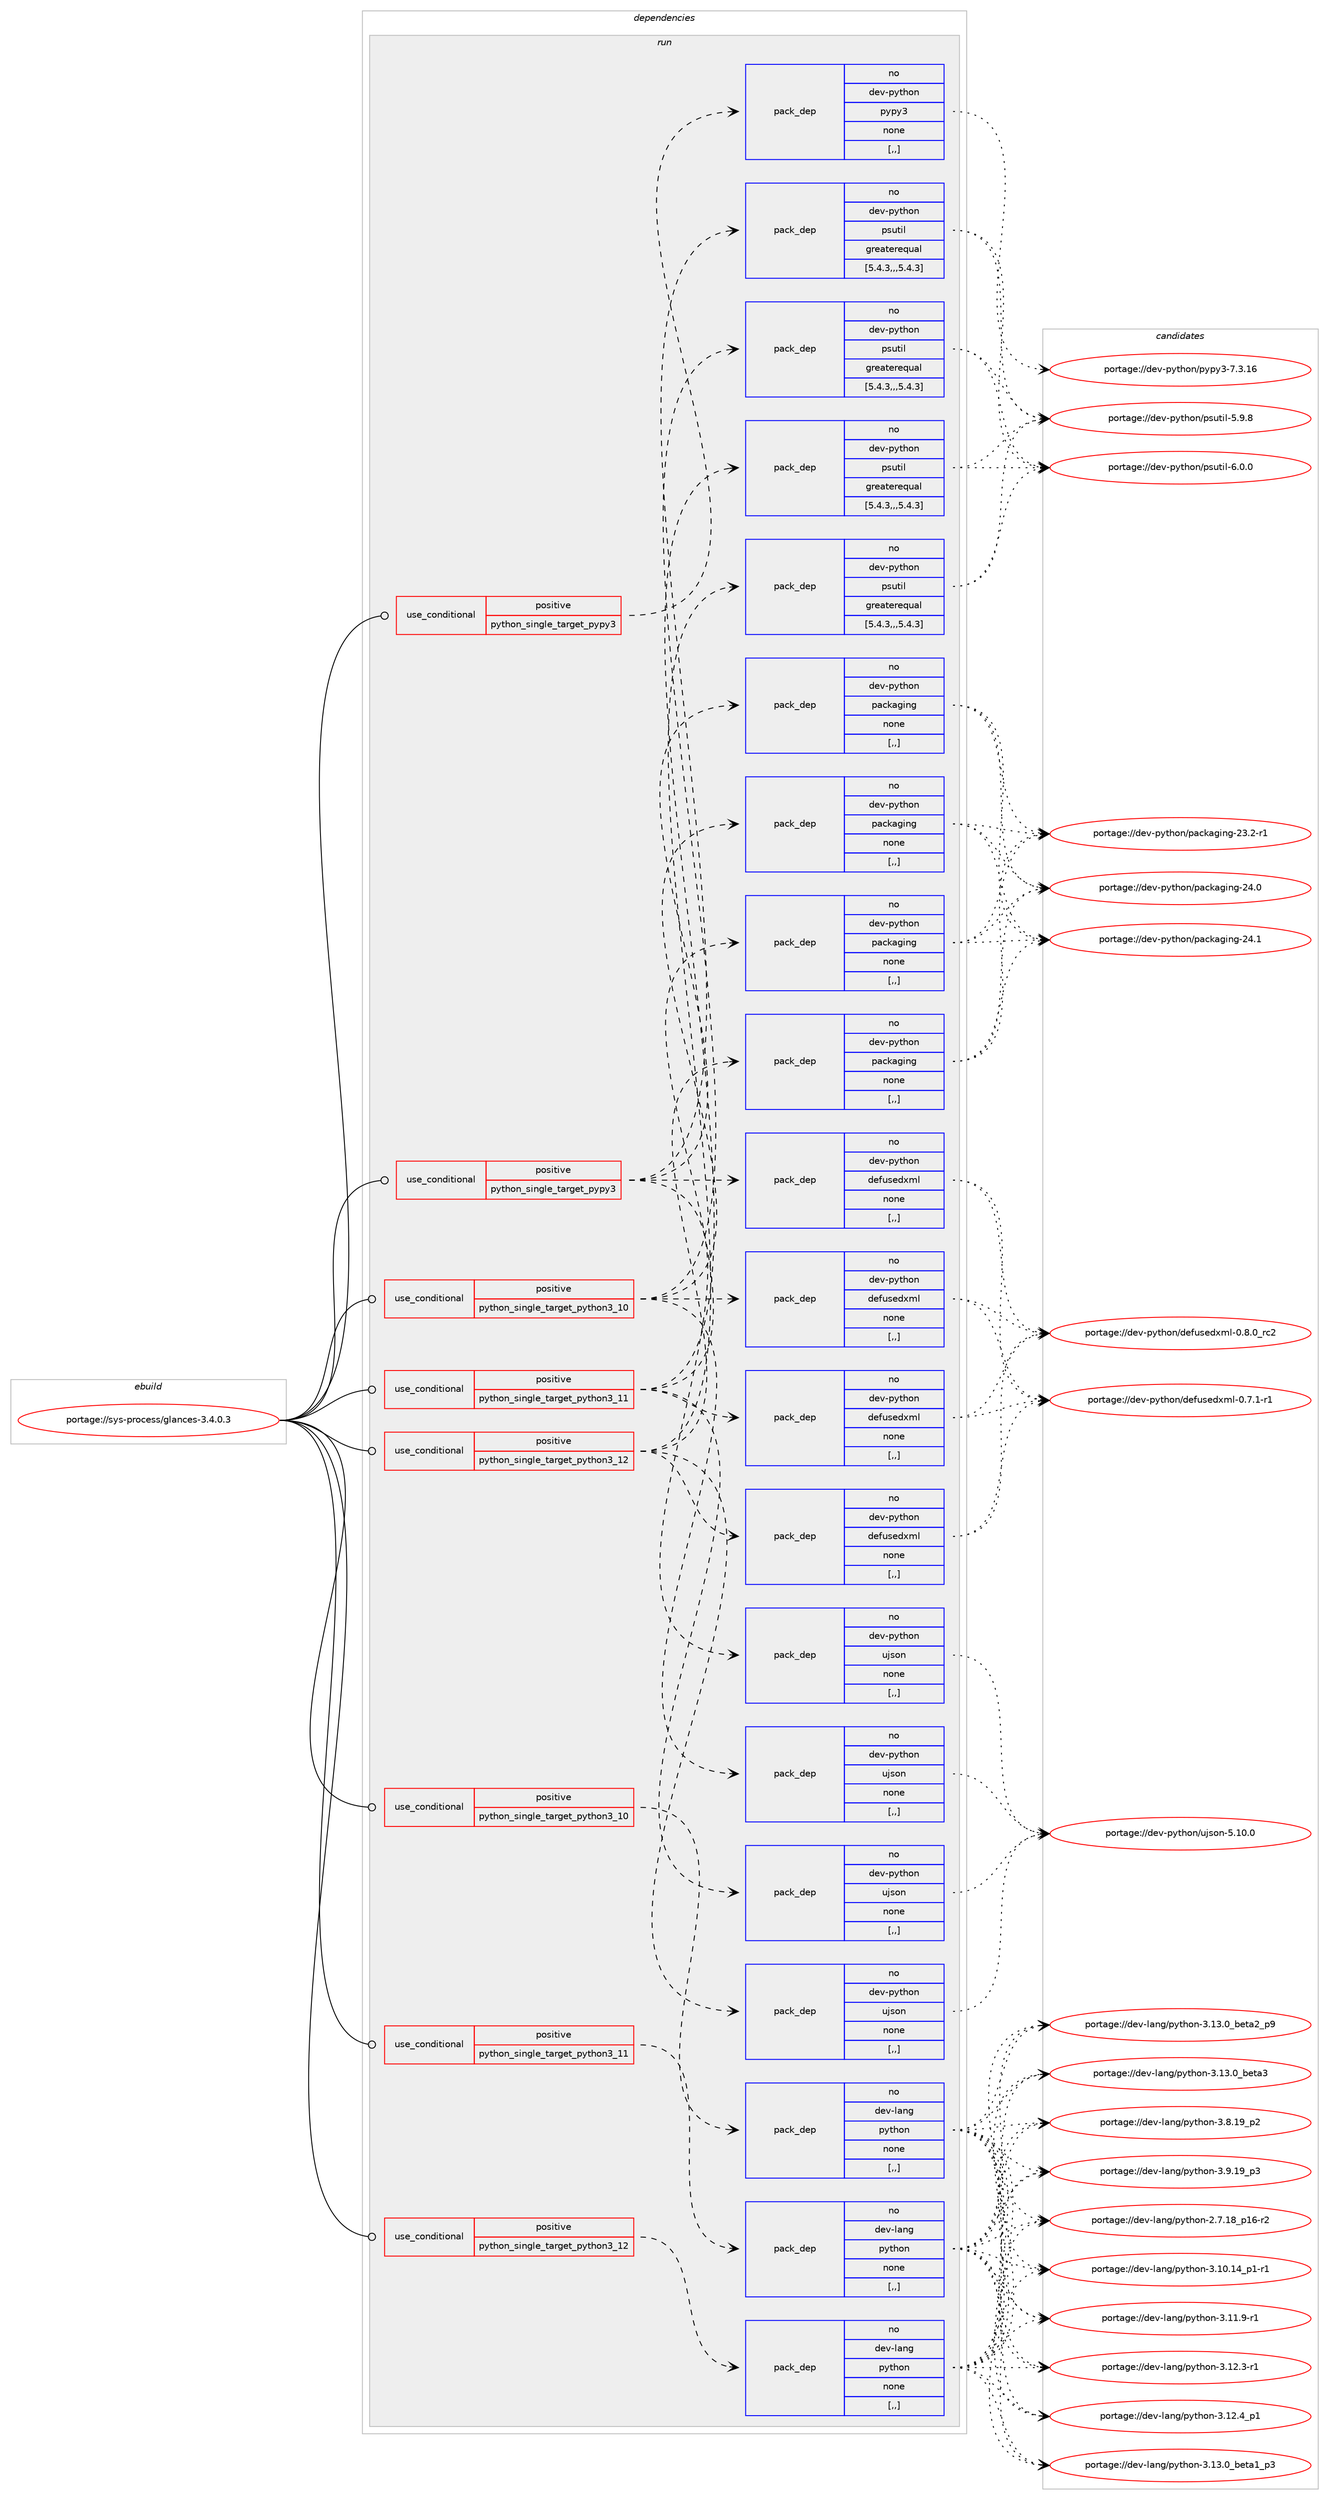 digraph prolog {

# *************
# Graph options
# *************

newrank=true;
concentrate=true;
compound=true;
graph [rankdir=LR,fontname=Helvetica,fontsize=10,ranksep=1.5];#, ranksep=2.5, nodesep=0.2];
edge  [arrowhead=vee];
node  [fontname=Helvetica,fontsize=10];

# **********
# The ebuild
# **********

subgraph cluster_leftcol {
color=gray;
rank=same;
label=<<i>ebuild</i>>;
id [label="portage://sys-process/glances-3.4.0.3", color=red, width=4, href="../sys-process/glances-3.4.0.3.svg"];
}

# ****************
# The dependencies
# ****************

subgraph cluster_midcol {
color=gray;
label=<<i>dependencies</i>>;
subgraph cluster_compile {
fillcolor="#eeeeee";
style=filled;
label=<<i>compile</i>>;
}
subgraph cluster_compileandrun {
fillcolor="#eeeeee";
style=filled;
label=<<i>compile and run</i>>;
}
subgraph cluster_run {
fillcolor="#eeeeee";
style=filled;
label=<<i>run</i>>;
subgraph cond115683 {
dependency433531 [label=<<TABLE BORDER="0" CELLBORDER="1" CELLSPACING="0" CELLPADDING="4"><TR><TD ROWSPAN="3" CELLPADDING="10">use_conditional</TD></TR><TR><TD>positive</TD></TR><TR><TD>python_single_target_pypy3</TD></TR></TABLE>>, shape=none, color=red];
subgraph pack314913 {
dependency433532 [label=<<TABLE BORDER="0" CELLBORDER="1" CELLSPACING="0" CELLPADDING="4" WIDTH="220"><TR><TD ROWSPAN="6" CELLPADDING="30">pack_dep</TD></TR><TR><TD WIDTH="110">no</TD></TR><TR><TD>dev-python</TD></TR><TR><TD>defusedxml</TD></TR><TR><TD>none</TD></TR><TR><TD>[,,]</TD></TR></TABLE>>, shape=none, color=blue];
}
dependency433531:e -> dependency433532:w [weight=20,style="dashed",arrowhead="vee"];
subgraph pack314914 {
dependency433533 [label=<<TABLE BORDER="0" CELLBORDER="1" CELLSPACING="0" CELLPADDING="4" WIDTH="220"><TR><TD ROWSPAN="6" CELLPADDING="30">pack_dep</TD></TR><TR><TD WIDTH="110">no</TD></TR><TR><TD>dev-python</TD></TR><TR><TD>packaging</TD></TR><TR><TD>none</TD></TR><TR><TD>[,,]</TD></TR></TABLE>>, shape=none, color=blue];
}
dependency433531:e -> dependency433533:w [weight=20,style="dashed",arrowhead="vee"];
subgraph pack314915 {
dependency433534 [label=<<TABLE BORDER="0" CELLBORDER="1" CELLSPACING="0" CELLPADDING="4" WIDTH="220"><TR><TD ROWSPAN="6" CELLPADDING="30">pack_dep</TD></TR><TR><TD WIDTH="110">no</TD></TR><TR><TD>dev-python</TD></TR><TR><TD>psutil</TD></TR><TR><TD>greaterequal</TD></TR><TR><TD>[5.4.3,,,5.4.3]</TD></TR></TABLE>>, shape=none, color=blue];
}
dependency433531:e -> dependency433534:w [weight=20,style="dashed",arrowhead="vee"];
subgraph pack314916 {
dependency433535 [label=<<TABLE BORDER="0" CELLBORDER="1" CELLSPACING="0" CELLPADDING="4" WIDTH="220"><TR><TD ROWSPAN="6" CELLPADDING="30">pack_dep</TD></TR><TR><TD WIDTH="110">no</TD></TR><TR><TD>dev-python</TD></TR><TR><TD>ujson</TD></TR><TR><TD>none</TD></TR><TR><TD>[,,]</TD></TR></TABLE>>, shape=none, color=blue];
}
dependency433531:e -> dependency433535:w [weight=20,style="dashed",arrowhead="vee"];
}
id:e -> dependency433531:w [weight=20,style="solid",arrowhead="odot"];
subgraph cond115684 {
dependency433536 [label=<<TABLE BORDER="0" CELLBORDER="1" CELLSPACING="0" CELLPADDING="4"><TR><TD ROWSPAN="3" CELLPADDING="10">use_conditional</TD></TR><TR><TD>positive</TD></TR><TR><TD>python_single_target_pypy3</TD></TR></TABLE>>, shape=none, color=red];
subgraph pack314917 {
dependency433537 [label=<<TABLE BORDER="0" CELLBORDER="1" CELLSPACING="0" CELLPADDING="4" WIDTH="220"><TR><TD ROWSPAN="6" CELLPADDING="30">pack_dep</TD></TR><TR><TD WIDTH="110">no</TD></TR><TR><TD>dev-python</TD></TR><TR><TD>pypy3</TD></TR><TR><TD>none</TD></TR><TR><TD>[,,]</TD></TR></TABLE>>, shape=none, color=blue];
}
dependency433536:e -> dependency433537:w [weight=20,style="dashed",arrowhead="vee"];
}
id:e -> dependency433536:w [weight=20,style="solid",arrowhead="odot"];
subgraph cond115685 {
dependency433538 [label=<<TABLE BORDER="0" CELLBORDER="1" CELLSPACING="0" CELLPADDING="4"><TR><TD ROWSPAN="3" CELLPADDING="10">use_conditional</TD></TR><TR><TD>positive</TD></TR><TR><TD>python_single_target_python3_10</TD></TR></TABLE>>, shape=none, color=red];
subgraph pack314918 {
dependency433539 [label=<<TABLE BORDER="0" CELLBORDER="1" CELLSPACING="0" CELLPADDING="4" WIDTH="220"><TR><TD ROWSPAN="6" CELLPADDING="30">pack_dep</TD></TR><TR><TD WIDTH="110">no</TD></TR><TR><TD>dev-lang</TD></TR><TR><TD>python</TD></TR><TR><TD>none</TD></TR><TR><TD>[,,]</TD></TR></TABLE>>, shape=none, color=blue];
}
dependency433538:e -> dependency433539:w [weight=20,style="dashed",arrowhead="vee"];
}
id:e -> dependency433538:w [weight=20,style="solid",arrowhead="odot"];
subgraph cond115686 {
dependency433540 [label=<<TABLE BORDER="0" CELLBORDER="1" CELLSPACING="0" CELLPADDING="4"><TR><TD ROWSPAN="3" CELLPADDING="10">use_conditional</TD></TR><TR><TD>positive</TD></TR><TR><TD>python_single_target_python3_10</TD></TR></TABLE>>, shape=none, color=red];
subgraph pack314919 {
dependency433541 [label=<<TABLE BORDER="0" CELLBORDER="1" CELLSPACING="0" CELLPADDING="4" WIDTH="220"><TR><TD ROWSPAN="6" CELLPADDING="30">pack_dep</TD></TR><TR><TD WIDTH="110">no</TD></TR><TR><TD>dev-python</TD></TR><TR><TD>defusedxml</TD></TR><TR><TD>none</TD></TR><TR><TD>[,,]</TD></TR></TABLE>>, shape=none, color=blue];
}
dependency433540:e -> dependency433541:w [weight=20,style="dashed",arrowhead="vee"];
subgraph pack314920 {
dependency433542 [label=<<TABLE BORDER="0" CELLBORDER="1" CELLSPACING="0" CELLPADDING="4" WIDTH="220"><TR><TD ROWSPAN="6" CELLPADDING="30">pack_dep</TD></TR><TR><TD WIDTH="110">no</TD></TR><TR><TD>dev-python</TD></TR><TR><TD>packaging</TD></TR><TR><TD>none</TD></TR><TR><TD>[,,]</TD></TR></TABLE>>, shape=none, color=blue];
}
dependency433540:e -> dependency433542:w [weight=20,style="dashed",arrowhead="vee"];
subgraph pack314921 {
dependency433543 [label=<<TABLE BORDER="0" CELLBORDER="1" CELLSPACING="0" CELLPADDING="4" WIDTH="220"><TR><TD ROWSPAN="6" CELLPADDING="30">pack_dep</TD></TR><TR><TD WIDTH="110">no</TD></TR><TR><TD>dev-python</TD></TR><TR><TD>psutil</TD></TR><TR><TD>greaterequal</TD></TR><TR><TD>[5.4.3,,,5.4.3]</TD></TR></TABLE>>, shape=none, color=blue];
}
dependency433540:e -> dependency433543:w [weight=20,style="dashed",arrowhead="vee"];
subgraph pack314922 {
dependency433544 [label=<<TABLE BORDER="0" CELLBORDER="1" CELLSPACING="0" CELLPADDING="4" WIDTH="220"><TR><TD ROWSPAN="6" CELLPADDING="30">pack_dep</TD></TR><TR><TD WIDTH="110">no</TD></TR><TR><TD>dev-python</TD></TR><TR><TD>ujson</TD></TR><TR><TD>none</TD></TR><TR><TD>[,,]</TD></TR></TABLE>>, shape=none, color=blue];
}
dependency433540:e -> dependency433544:w [weight=20,style="dashed",arrowhead="vee"];
}
id:e -> dependency433540:w [weight=20,style="solid",arrowhead="odot"];
subgraph cond115687 {
dependency433545 [label=<<TABLE BORDER="0" CELLBORDER="1" CELLSPACING="0" CELLPADDING="4"><TR><TD ROWSPAN="3" CELLPADDING="10">use_conditional</TD></TR><TR><TD>positive</TD></TR><TR><TD>python_single_target_python3_11</TD></TR></TABLE>>, shape=none, color=red];
subgraph pack314923 {
dependency433546 [label=<<TABLE BORDER="0" CELLBORDER="1" CELLSPACING="0" CELLPADDING="4" WIDTH="220"><TR><TD ROWSPAN="6" CELLPADDING="30">pack_dep</TD></TR><TR><TD WIDTH="110">no</TD></TR><TR><TD>dev-lang</TD></TR><TR><TD>python</TD></TR><TR><TD>none</TD></TR><TR><TD>[,,]</TD></TR></TABLE>>, shape=none, color=blue];
}
dependency433545:e -> dependency433546:w [weight=20,style="dashed",arrowhead="vee"];
}
id:e -> dependency433545:w [weight=20,style="solid",arrowhead="odot"];
subgraph cond115688 {
dependency433547 [label=<<TABLE BORDER="0" CELLBORDER="1" CELLSPACING="0" CELLPADDING="4"><TR><TD ROWSPAN="3" CELLPADDING="10">use_conditional</TD></TR><TR><TD>positive</TD></TR><TR><TD>python_single_target_python3_11</TD></TR></TABLE>>, shape=none, color=red];
subgraph pack314924 {
dependency433548 [label=<<TABLE BORDER="0" CELLBORDER="1" CELLSPACING="0" CELLPADDING="4" WIDTH="220"><TR><TD ROWSPAN="6" CELLPADDING="30">pack_dep</TD></TR><TR><TD WIDTH="110">no</TD></TR><TR><TD>dev-python</TD></TR><TR><TD>defusedxml</TD></TR><TR><TD>none</TD></TR><TR><TD>[,,]</TD></TR></TABLE>>, shape=none, color=blue];
}
dependency433547:e -> dependency433548:w [weight=20,style="dashed",arrowhead="vee"];
subgraph pack314925 {
dependency433549 [label=<<TABLE BORDER="0" CELLBORDER="1" CELLSPACING="0" CELLPADDING="4" WIDTH="220"><TR><TD ROWSPAN="6" CELLPADDING="30">pack_dep</TD></TR><TR><TD WIDTH="110">no</TD></TR><TR><TD>dev-python</TD></TR><TR><TD>packaging</TD></TR><TR><TD>none</TD></TR><TR><TD>[,,]</TD></TR></TABLE>>, shape=none, color=blue];
}
dependency433547:e -> dependency433549:w [weight=20,style="dashed",arrowhead="vee"];
subgraph pack314926 {
dependency433550 [label=<<TABLE BORDER="0" CELLBORDER="1" CELLSPACING="0" CELLPADDING="4" WIDTH="220"><TR><TD ROWSPAN="6" CELLPADDING="30">pack_dep</TD></TR><TR><TD WIDTH="110">no</TD></TR><TR><TD>dev-python</TD></TR><TR><TD>psutil</TD></TR><TR><TD>greaterequal</TD></TR><TR><TD>[5.4.3,,,5.4.3]</TD></TR></TABLE>>, shape=none, color=blue];
}
dependency433547:e -> dependency433550:w [weight=20,style="dashed",arrowhead="vee"];
subgraph pack314927 {
dependency433551 [label=<<TABLE BORDER="0" CELLBORDER="1" CELLSPACING="0" CELLPADDING="4" WIDTH="220"><TR><TD ROWSPAN="6" CELLPADDING="30">pack_dep</TD></TR><TR><TD WIDTH="110">no</TD></TR><TR><TD>dev-python</TD></TR><TR><TD>ujson</TD></TR><TR><TD>none</TD></TR><TR><TD>[,,]</TD></TR></TABLE>>, shape=none, color=blue];
}
dependency433547:e -> dependency433551:w [weight=20,style="dashed",arrowhead="vee"];
}
id:e -> dependency433547:w [weight=20,style="solid",arrowhead="odot"];
subgraph cond115689 {
dependency433552 [label=<<TABLE BORDER="0" CELLBORDER="1" CELLSPACING="0" CELLPADDING="4"><TR><TD ROWSPAN="3" CELLPADDING="10">use_conditional</TD></TR><TR><TD>positive</TD></TR><TR><TD>python_single_target_python3_12</TD></TR></TABLE>>, shape=none, color=red];
subgraph pack314928 {
dependency433553 [label=<<TABLE BORDER="0" CELLBORDER="1" CELLSPACING="0" CELLPADDING="4" WIDTH="220"><TR><TD ROWSPAN="6" CELLPADDING="30">pack_dep</TD></TR><TR><TD WIDTH="110">no</TD></TR><TR><TD>dev-lang</TD></TR><TR><TD>python</TD></TR><TR><TD>none</TD></TR><TR><TD>[,,]</TD></TR></TABLE>>, shape=none, color=blue];
}
dependency433552:e -> dependency433553:w [weight=20,style="dashed",arrowhead="vee"];
}
id:e -> dependency433552:w [weight=20,style="solid",arrowhead="odot"];
subgraph cond115690 {
dependency433554 [label=<<TABLE BORDER="0" CELLBORDER="1" CELLSPACING="0" CELLPADDING="4"><TR><TD ROWSPAN="3" CELLPADDING="10">use_conditional</TD></TR><TR><TD>positive</TD></TR><TR><TD>python_single_target_python3_12</TD></TR></TABLE>>, shape=none, color=red];
subgraph pack314929 {
dependency433555 [label=<<TABLE BORDER="0" CELLBORDER="1" CELLSPACING="0" CELLPADDING="4" WIDTH="220"><TR><TD ROWSPAN="6" CELLPADDING="30">pack_dep</TD></TR><TR><TD WIDTH="110">no</TD></TR><TR><TD>dev-python</TD></TR><TR><TD>defusedxml</TD></TR><TR><TD>none</TD></TR><TR><TD>[,,]</TD></TR></TABLE>>, shape=none, color=blue];
}
dependency433554:e -> dependency433555:w [weight=20,style="dashed",arrowhead="vee"];
subgraph pack314930 {
dependency433556 [label=<<TABLE BORDER="0" CELLBORDER="1" CELLSPACING="0" CELLPADDING="4" WIDTH="220"><TR><TD ROWSPAN="6" CELLPADDING="30">pack_dep</TD></TR><TR><TD WIDTH="110">no</TD></TR><TR><TD>dev-python</TD></TR><TR><TD>packaging</TD></TR><TR><TD>none</TD></TR><TR><TD>[,,]</TD></TR></TABLE>>, shape=none, color=blue];
}
dependency433554:e -> dependency433556:w [weight=20,style="dashed",arrowhead="vee"];
subgraph pack314931 {
dependency433557 [label=<<TABLE BORDER="0" CELLBORDER="1" CELLSPACING="0" CELLPADDING="4" WIDTH="220"><TR><TD ROWSPAN="6" CELLPADDING="30">pack_dep</TD></TR><TR><TD WIDTH="110">no</TD></TR><TR><TD>dev-python</TD></TR><TR><TD>psutil</TD></TR><TR><TD>greaterequal</TD></TR><TR><TD>[5.4.3,,,5.4.3]</TD></TR></TABLE>>, shape=none, color=blue];
}
dependency433554:e -> dependency433557:w [weight=20,style="dashed",arrowhead="vee"];
subgraph pack314932 {
dependency433558 [label=<<TABLE BORDER="0" CELLBORDER="1" CELLSPACING="0" CELLPADDING="4" WIDTH="220"><TR><TD ROWSPAN="6" CELLPADDING="30">pack_dep</TD></TR><TR><TD WIDTH="110">no</TD></TR><TR><TD>dev-python</TD></TR><TR><TD>ujson</TD></TR><TR><TD>none</TD></TR><TR><TD>[,,]</TD></TR></TABLE>>, shape=none, color=blue];
}
dependency433554:e -> dependency433558:w [weight=20,style="dashed",arrowhead="vee"];
}
id:e -> dependency433554:w [weight=20,style="solid",arrowhead="odot"];
}
}

# **************
# The candidates
# **************

subgraph cluster_choices {
rank=same;
color=gray;
label=<<i>candidates</i>>;

subgraph choice314913 {
color=black;
nodesep=1;
choice10010111845112121116104111110471001011021171151011001201091084548465546494511449 [label="portage://dev-python/defusedxml-0.7.1-r1", color=red, width=4,href="../dev-python/defusedxml-0.7.1-r1.svg"];
choice1001011184511212111610411111047100101102117115101100120109108454846564648951149950 [label="portage://dev-python/defusedxml-0.8.0_rc2", color=red, width=4,href="../dev-python/defusedxml-0.8.0_rc2.svg"];
dependency433532:e -> choice10010111845112121116104111110471001011021171151011001201091084548465546494511449:w [style=dotted,weight="100"];
dependency433532:e -> choice1001011184511212111610411111047100101102117115101100120109108454846564648951149950:w [style=dotted,weight="100"];
}
subgraph choice314914 {
color=black;
nodesep=1;
choice100101118451121211161041111104711297991079710310511010345505146504511449 [label="portage://dev-python/packaging-23.2-r1", color=red, width=4,href="../dev-python/packaging-23.2-r1.svg"];
choice10010111845112121116104111110471129799107971031051101034550524648 [label="portage://dev-python/packaging-24.0", color=red, width=4,href="../dev-python/packaging-24.0.svg"];
choice10010111845112121116104111110471129799107971031051101034550524649 [label="portage://dev-python/packaging-24.1", color=red, width=4,href="../dev-python/packaging-24.1.svg"];
dependency433533:e -> choice100101118451121211161041111104711297991079710310511010345505146504511449:w [style=dotted,weight="100"];
dependency433533:e -> choice10010111845112121116104111110471129799107971031051101034550524648:w [style=dotted,weight="100"];
dependency433533:e -> choice10010111845112121116104111110471129799107971031051101034550524649:w [style=dotted,weight="100"];
}
subgraph choice314915 {
color=black;
nodesep=1;
choice1001011184511212111610411111047112115117116105108455346574656 [label="portage://dev-python/psutil-5.9.8", color=red, width=4,href="../dev-python/psutil-5.9.8.svg"];
choice1001011184511212111610411111047112115117116105108455446484648 [label="portage://dev-python/psutil-6.0.0", color=red, width=4,href="../dev-python/psutil-6.0.0.svg"];
dependency433534:e -> choice1001011184511212111610411111047112115117116105108455346574656:w [style=dotted,weight="100"];
dependency433534:e -> choice1001011184511212111610411111047112115117116105108455446484648:w [style=dotted,weight="100"];
}
subgraph choice314916 {
color=black;
nodesep=1;
choice100101118451121211161041111104711710611511111045534649484648 [label="portage://dev-python/ujson-5.10.0", color=red, width=4,href="../dev-python/ujson-5.10.0.svg"];
dependency433535:e -> choice100101118451121211161041111104711710611511111045534649484648:w [style=dotted,weight="100"];
}
subgraph choice314917 {
color=black;
nodesep=1;
choice10010111845112121116104111110471121211121215145554651464954 [label="portage://dev-python/pypy3-7.3.16", color=red, width=4,href="../dev-python/pypy3-7.3.16.svg"];
dependency433537:e -> choice10010111845112121116104111110471121211121215145554651464954:w [style=dotted,weight="100"];
}
subgraph choice314918 {
color=black;
nodesep=1;
choice100101118451089711010347112121116104111110455046554649569511249544511450 [label="portage://dev-lang/python-2.7.18_p16-r2", color=red, width=4,href="../dev-lang/python-2.7.18_p16-r2.svg"];
choice100101118451089711010347112121116104111110455146494846495295112494511449 [label="portage://dev-lang/python-3.10.14_p1-r1", color=red, width=4,href="../dev-lang/python-3.10.14_p1-r1.svg"];
choice100101118451089711010347112121116104111110455146494946574511449 [label="portage://dev-lang/python-3.11.9-r1", color=red, width=4,href="../dev-lang/python-3.11.9-r1.svg"];
choice100101118451089711010347112121116104111110455146495046514511449 [label="portage://dev-lang/python-3.12.3-r1", color=red, width=4,href="../dev-lang/python-3.12.3-r1.svg"];
choice100101118451089711010347112121116104111110455146495046529511249 [label="portage://dev-lang/python-3.12.4_p1", color=red, width=4,href="../dev-lang/python-3.12.4_p1.svg"];
choice10010111845108971101034711212111610411111045514649514648959810111697499511251 [label="portage://dev-lang/python-3.13.0_beta1_p3", color=red, width=4,href="../dev-lang/python-3.13.0_beta1_p3.svg"];
choice10010111845108971101034711212111610411111045514649514648959810111697509511257 [label="portage://dev-lang/python-3.13.0_beta2_p9", color=red, width=4,href="../dev-lang/python-3.13.0_beta2_p9.svg"];
choice1001011184510897110103471121211161041111104551464951464895981011169751 [label="portage://dev-lang/python-3.13.0_beta3", color=red, width=4,href="../dev-lang/python-3.13.0_beta3.svg"];
choice100101118451089711010347112121116104111110455146564649579511250 [label="portage://dev-lang/python-3.8.19_p2", color=red, width=4,href="../dev-lang/python-3.8.19_p2.svg"];
choice100101118451089711010347112121116104111110455146574649579511251 [label="portage://dev-lang/python-3.9.19_p3", color=red, width=4,href="../dev-lang/python-3.9.19_p3.svg"];
dependency433539:e -> choice100101118451089711010347112121116104111110455046554649569511249544511450:w [style=dotted,weight="100"];
dependency433539:e -> choice100101118451089711010347112121116104111110455146494846495295112494511449:w [style=dotted,weight="100"];
dependency433539:e -> choice100101118451089711010347112121116104111110455146494946574511449:w [style=dotted,weight="100"];
dependency433539:e -> choice100101118451089711010347112121116104111110455146495046514511449:w [style=dotted,weight="100"];
dependency433539:e -> choice100101118451089711010347112121116104111110455146495046529511249:w [style=dotted,weight="100"];
dependency433539:e -> choice10010111845108971101034711212111610411111045514649514648959810111697499511251:w [style=dotted,weight="100"];
dependency433539:e -> choice10010111845108971101034711212111610411111045514649514648959810111697509511257:w [style=dotted,weight="100"];
dependency433539:e -> choice1001011184510897110103471121211161041111104551464951464895981011169751:w [style=dotted,weight="100"];
dependency433539:e -> choice100101118451089711010347112121116104111110455146564649579511250:w [style=dotted,weight="100"];
dependency433539:e -> choice100101118451089711010347112121116104111110455146574649579511251:w [style=dotted,weight="100"];
}
subgraph choice314919 {
color=black;
nodesep=1;
choice10010111845112121116104111110471001011021171151011001201091084548465546494511449 [label="portage://dev-python/defusedxml-0.7.1-r1", color=red, width=4,href="../dev-python/defusedxml-0.7.1-r1.svg"];
choice1001011184511212111610411111047100101102117115101100120109108454846564648951149950 [label="portage://dev-python/defusedxml-0.8.0_rc2", color=red, width=4,href="../dev-python/defusedxml-0.8.0_rc2.svg"];
dependency433541:e -> choice10010111845112121116104111110471001011021171151011001201091084548465546494511449:w [style=dotted,weight="100"];
dependency433541:e -> choice1001011184511212111610411111047100101102117115101100120109108454846564648951149950:w [style=dotted,weight="100"];
}
subgraph choice314920 {
color=black;
nodesep=1;
choice100101118451121211161041111104711297991079710310511010345505146504511449 [label="portage://dev-python/packaging-23.2-r1", color=red, width=4,href="../dev-python/packaging-23.2-r1.svg"];
choice10010111845112121116104111110471129799107971031051101034550524648 [label="portage://dev-python/packaging-24.0", color=red, width=4,href="../dev-python/packaging-24.0.svg"];
choice10010111845112121116104111110471129799107971031051101034550524649 [label="portage://dev-python/packaging-24.1", color=red, width=4,href="../dev-python/packaging-24.1.svg"];
dependency433542:e -> choice100101118451121211161041111104711297991079710310511010345505146504511449:w [style=dotted,weight="100"];
dependency433542:e -> choice10010111845112121116104111110471129799107971031051101034550524648:w [style=dotted,weight="100"];
dependency433542:e -> choice10010111845112121116104111110471129799107971031051101034550524649:w [style=dotted,weight="100"];
}
subgraph choice314921 {
color=black;
nodesep=1;
choice1001011184511212111610411111047112115117116105108455346574656 [label="portage://dev-python/psutil-5.9.8", color=red, width=4,href="../dev-python/psutil-5.9.8.svg"];
choice1001011184511212111610411111047112115117116105108455446484648 [label="portage://dev-python/psutil-6.0.0", color=red, width=4,href="../dev-python/psutil-6.0.0.svg"];
dependency433543:e -> choice1001011184511212111610411111047112115117116105108455346574656:w [style=dotted,weight="100"];
dependency433543:e -> choice1001011184511212111610411111047112115117116105108455446484648:w [style=dotted,weight="100"];
}
subgraph choice314922 {
color=black;
nodesep=1;
choice100101118451121211161041111104711710611511111045534649484648 [label="portage://dev-python/ujson-5.10.0", color=red, width=4,href="../dev-python/ujson-5.10.0.svg"];
dependency433544:e -> choice100101118451121211161041111104711710611511111045534649484648:w [style=dotted,weight="100"];
}
subgraph choice314923 {
color=black;
nodesep=1;
choice100101118451089711010347112121116104111110455046554649569511249544511450 [label="portage://dev-lang/python-2.7.18_p16-r2", color=red, width=4,href="../dev-lang/python-2.7.18_p16-r2.svg"];
choice100101118451089711010347112121116104111110455146494846495295112494511449 [label="portage://dev-lang/python-3.10.14_p1-r1", color=red, width=4,href="../dev-lang/python-3.10.14_p1-r1.svg"];
choice100101118451089711010347112121116104111110455146494946574511449 [label="portage://dev-lang/python-3.11.9-r1", color=red, width=4,href="../dev-lang/python-3.11.9-r1.svg"];
choice100101118451089711010347112121116104111110455146495046514511449 [label="portage://dev-lang/python-3.12.3-r1", color=red, width=4,href="../dev-lang/python-3.12.3-r1.svg"];
choice100101118451089711010347112121116104111110455146495046529511249 [label="portage://dev-lang/python-3.12.4_p1", color=red, width=4,href="../dev-lang/python-3.12.4_p1.svg"];
choice10010111845108971101034711212111610411111045514649514648959810111697499511251 [label="portage://dev-lang/python-3.13.0_beta1_p3", color=red, width=4,href="../dev-lang/python-3.13.0_beta1_p3.svg"];
choice10010111845108971101034711212111610411111045514649514648959810111697509511257 [label="portage://dev-lang/python-3.13.0_beta2_p9", color=red, width=4,href="../dev-lang/python-3.13.0_beta2_p9.svg"];
choice1001011184510897110103471121211161041111104551464951464895981011169751 [label="portage://dev-lang/python-3.13.0_beta3", color=red, width=4,href="../dev-lang/python-3.13.0_beta3.svg"];
choice100101118451089711010347112121116104111110455146564649579511250 [label="portage://dev-lang/python-3.8.19_p2", color=red, width=4,href="../dev-lang/python-3.8.19_p2.svg"];
choice100101118451089711010347112121116104111110455146574649579511251 [label="portage://dev-lang/python-3.9.19_p3", color=red, width=4,href="../dev-lang/python-3.9.19_p3.svg"];
dependency433546:e -> choice100101118451089711010347112121116104111110455046554649569511249544511450:w [style=dotted,weight="100"];
dependency433546:e -> choice100101118451089711010347112121116104111110455146494846495295112494511449:w [style=dotted,weight="100"];
dependency433546:e -> choice100101118451089711010347112121116104111110455146494946574511449:w [style=dotted,weight="100"];
dependency433546:e -> choice100101118451089711010347112121116104111110455146495046514511449:w [style=dotted,weight="100"];
dependency433546:e -> choice100101118451089711010347112121116104111110455146495046529511249:w [style=dotted,weight="100"];
dependency433546:e -> choice10010111845108971101034711212111610411111045514649514648959810111697499511251:w [style=dotted,weight="100"];
dependency433546:e -> choice10010111845108971101034711212111610411111045514649514648959810111697509511257:w [style=dotted,weight="100"];
dependency433546:e -> choice1001011184510897110103471121211161041111104551464951464895981011169751:w [style=dotted,weight="100"];
dependency433546:e -> choice100101118451089711010347112121116104111110455146564649579511250:w [style=dotted,weight="100"];
dependency433546:e -> choice100101118451089711010347112121116104111110455146574649579511251:w [style=dotted,weight="100"];
}
subgraph choice314924 {
color=black;
nodesep=1;
choice10010111845112121116104111110471001011021171151011001201091084548465546494511449 [label="portage://dev-python/defusedxml-0.7.1-r1", color=red, width=4,href="../dev-python/defusedxml-0.7.1-r1.svg"];
choice1001011184511212111610411111047100101102117115101100120109108454846564648951149950 [label="portage://dev-python/defusedxml-0.8.0_rc2", color=red, width=4,href="../dev-python/defusedxml-0.8.0_rc2.svg"];
dependency433548:e -> choice10010111845112121116104111110471001011021171151011001201091084548465546494511449:w [style=dotted,weight="100"];
dependency433548:e -> choice1001011184511212111610411111047100101102117115101100120109108454846564648951149950:w [style=dotted,weight="100"];
}
subgraph choice314925 {
color=black;
nodesep=1;
choice100101118451121211161041111104711297991079710310511010345505146504511449 [label="portage://dev-python/packaging-23.2-r1", color=red, width=4,href="../dev-python/packaging-23.2-r1.svg"];
choice10010111845112121116104111110471129799107971031051101034550524648 [label="portage://dev-python/packaging-24.0", color=red, width=4,href="../dev-python/packaging-24.0.svg"];
choice10010111845112121116104111110471129799107971031051101034550524649 [label="portage://dev-python/packaging-24.1", color=red, width=4,href="../dev-python/packaging-24.1.svg"];
dependency433549:e -> choice100101118451121211161041111104711297991079710310511010345505146504511449:w [style=dotted,weight="100"];
dependency433549:e -> choice10010111845112121116104111110471129799107971031051101034550524648:w [style=dotted,weight="100"];
dependency433549:e -> choice10010111845112121116104111110471129799107971031051101034550524649:w [style=dotted,weight="100"];
}
subgraph choice314926 {
color=black;
nodesep=1;
choice1001011184511212111610411111047112115117116105108455346574656 [label="portage://dev-python/psutil-5.9.8", color=red, width=4,href="../dev-python/psutil-5.9.8.svg"];
choice1001011184511212111610411111047112115117116105108455446484648 [label="portage://dev-python/psutil-6.0.0", color=red, width=4,href="../dev-python/psutil-6.0.0.svg"];
dependency433550:e -> choice1001011184511212111610411111047112115117116105108455346574656:w [style=dotted,weight="100"];
dependency433550:e -> choice1001011184511212111610411111047112115117116105108455446484648:w [style=dotted,weight="100"];
}
subgraph choice314927 {
color=black;
nodesep=1;
choice100101118451121211161041111104711710611511111045534649484648 [label="portage://dev-python/ujson-5.10.0", color=red, width=4,href="../dev-python/ujson-5.10.0.svg"];
dependency433551:e -> choice100101118451121211161041111104711710611511111045534649484648:w [style=dotted,weight="100"];
}
subgraph choice314928 {
color=black;
nodesep=1;
choice100101118451089711010347112121116104111110455046554649569511249544511450 [label="portage://dev-lang/python-2.7.18_p16-r2", color=red, width=4,href="../dev-lang/python-2.7.18_p16-r2.svg"];
choice100101118451089711010347112121116104111110455146494846495295112494511449 [label="portage://dev-lang/python-3.10.14_p1-r1", color=red, width=4,href="../dev-lang/python-3.10.14_p1-r1.svg"];
choice100101118451089711010347112121116104111110455146494946574511449 [label="portage://dev-lang/python-3.11.9-r1", color=red, width=4,href="../dev-lang/python-3.11.9-r1.svg"];
choice100101118451089711010347112121116104111110455146495046514511449 [label="portage://dev-lang/python-3.12.3-r1", color=red, width=4,href="../dev-lang/python-3.12.3-r1.svg"];
choice100101118451089711010347112121116104111110455146495046529511249 [label="portage://dev-lang/python-3.12.4_p1", color=red, width=4,href="../dev-lang/python-3.12.4_p1.svg"];
choice10010111845108971101034711212111610411111045514649514648959810111697499511251 [label="portage://dev-lang/python-3.13.0_beta1_p3", color=red, width=4,href="../dev-lang/python-3.13.0_beta1_p3.svg"];
choice10010111845108971101034711212111610411111045514649514648959810111697509511257 [label="portage://dev-lang/python-3.13.0_beta2_p9", color=red, width=4,href="../dev-lang/python-3.13.0_beta2_p9.svg"];
choice1001011184510897110103471121211161041111104551464951464895981011169751 [label="portage://dev-lang/python-3.13.0_beta3", color=red, width=4,href="../dev-lang/python-3.13.0_beta3.svg"];
choice100101118451089711010347112121116104111110455146564649579511250 [label="portage://dev-lang/python-3.8.19_p2", color=red, width=4,href="../dev-lang/python-3.8.19_p2.svg"];
choice100101118451089711010347112121116104111110455146574649579511251 [label="portage://dev-lang/python-3.9.19_p3", color=red, width=4,href="../dev-lang/python-3.9.19_p3.svg"];
dependency433553:e -> choice100101118451089711010347112121116104111110455046554649569511249544511450:w [style=dotted,weight="100"];
dependency433553:e -> choice100101118451089711010347112121116104111110455146494846495295112494511449:w [style=dotted,weight="100"];
dependency433553:e -> choice100101118451089711010347112121116104111110455146494946574511449:w [style=dotted,weight="100"];
dependency433553:e -> choice100101118451089711010347112121116104111110455146495046514511449:w [style=dotted,weight="100"];
dependency433553:e -> choice100101118451089711010347112121116104111110455146495046529511249:w [style=dotted,weight="100"];
dependency433553:e -> choice10010111845108971101034711212111610411111045514649514648959810111697499511251:w [style=dotted,weight="100"];
dependency433553:e -> choice10010111845108971101034711212111610411111045514649514648959810111697509511257:w [style=dotted,weight="100"];
dependency433553:e -> choice1001011184510897110103471121211161041111104551464951464895981011169751:w [style=dotted,weight="100"];
dependency433553:e -> choice100101118451089711010347112121116104111110455146564649579511250:w [style=dotted,weight="100"];
dependency433553:e -> choice100101118451089711010347112121116104111110455146574649579511251:w [style=dotted,weight="100"];
}
subgraph choice314929 {
color=black;
nodesep=1;
choice10010111845112121116104111110471001011021171151011001201091084548465546494511449 [label="portage://dev-python/defusedxml-0.7.1-r1", color=red, width=4,href="../dev-python/defusedxml-0.7.1-r1.svg"];
choice1001011184511212111610411111047100101102117115101100120109108454846564648951149950 [label="portage://dev-python/defusedxml-0.8.0_rc2", color=red, width=4,href="../dev-python/defusedxml-0.8.0_rc2.svg"];
dependency433555:e -> choice10010111845112121116104111110471001011021171151011001201091084548465546494511449:w [style=dotted,weight="100"];
dependency433555:e -> choice1001011184511212111610411111047100101102117115101100120109108454846564648951149950:w [style=dotted,weight="100"];
}
subgraph choice314930 {
color=black;
nodesep=1;
choice100101118451121211161041111104711297991079710310511010345505146504511449 [label="portage://dev-python/packaging-23.2-r1", color=red, width=4,href="../dev-python/packaging-23.2-r1.svg"];
choice10010111845112121116104111110471129799107971031051101034550524648 [label="portage://dev-python/packaging-24.0", color=red, width=4,href="../dev-python/packaging-24.0.svg"];
choice10010111845112121116104111110471129799107971031051101034550524649 [label="portage://dev-python/packaging-24.1", color=red, width=4,href="../dev-python/packaging-24.1.svg"];
dependency433556:e -> choice100101118451121211161041111104711297991079710310511010345505146504511449:w [style=dotted,weight="100"];
dependency433556:e -> choice10010111845112121116104111110471129799107971031051101034550524648:w [style=dotted,weight="100"];
dependency433556:e -> choice10010111845112121116104111110471129799107971031051101034550524649:w [style=dotted,weight="100"];
}
subgraph choice314931 {
color=black;
nodesep=1;
choice1001011184511212111610411111047112115117116105108455346574656 [label="portage://dev-python/psutil-5.9.8", color=red, width=4,href="../dev-python/psutil-5.9.8.svg"];
choice1001011184511212111610411111047112115117116105108455446484648 [label="portage://dev-python/psutil-6.0.0", color=red, width=4,href="../dev-python/psutil-6.0.0.svg"];
dependency433557:e -> choice1001011184511212111610411111047112115117116105108455346574656:w [style=dotted,weight="100"];
dependency433557:e -> choice1001011184511212111610411111047112115117116105108455446484648:w [style=dotted,weight="100"];
}
subgraph choice314932 {
color=black;
nodesep=1;
choice100101118451121211161041111104711710611511111045534649484648 [label="portage://dev-python/ujson-5.10.0", color=red, width=4,href="../dev-python/ujson-5.10.0.svg"];
dependency433558:e -> choice100101118451121211161041111104711710611511111045534649484648:w [style=dotted,weight="100"];
}
}

}

